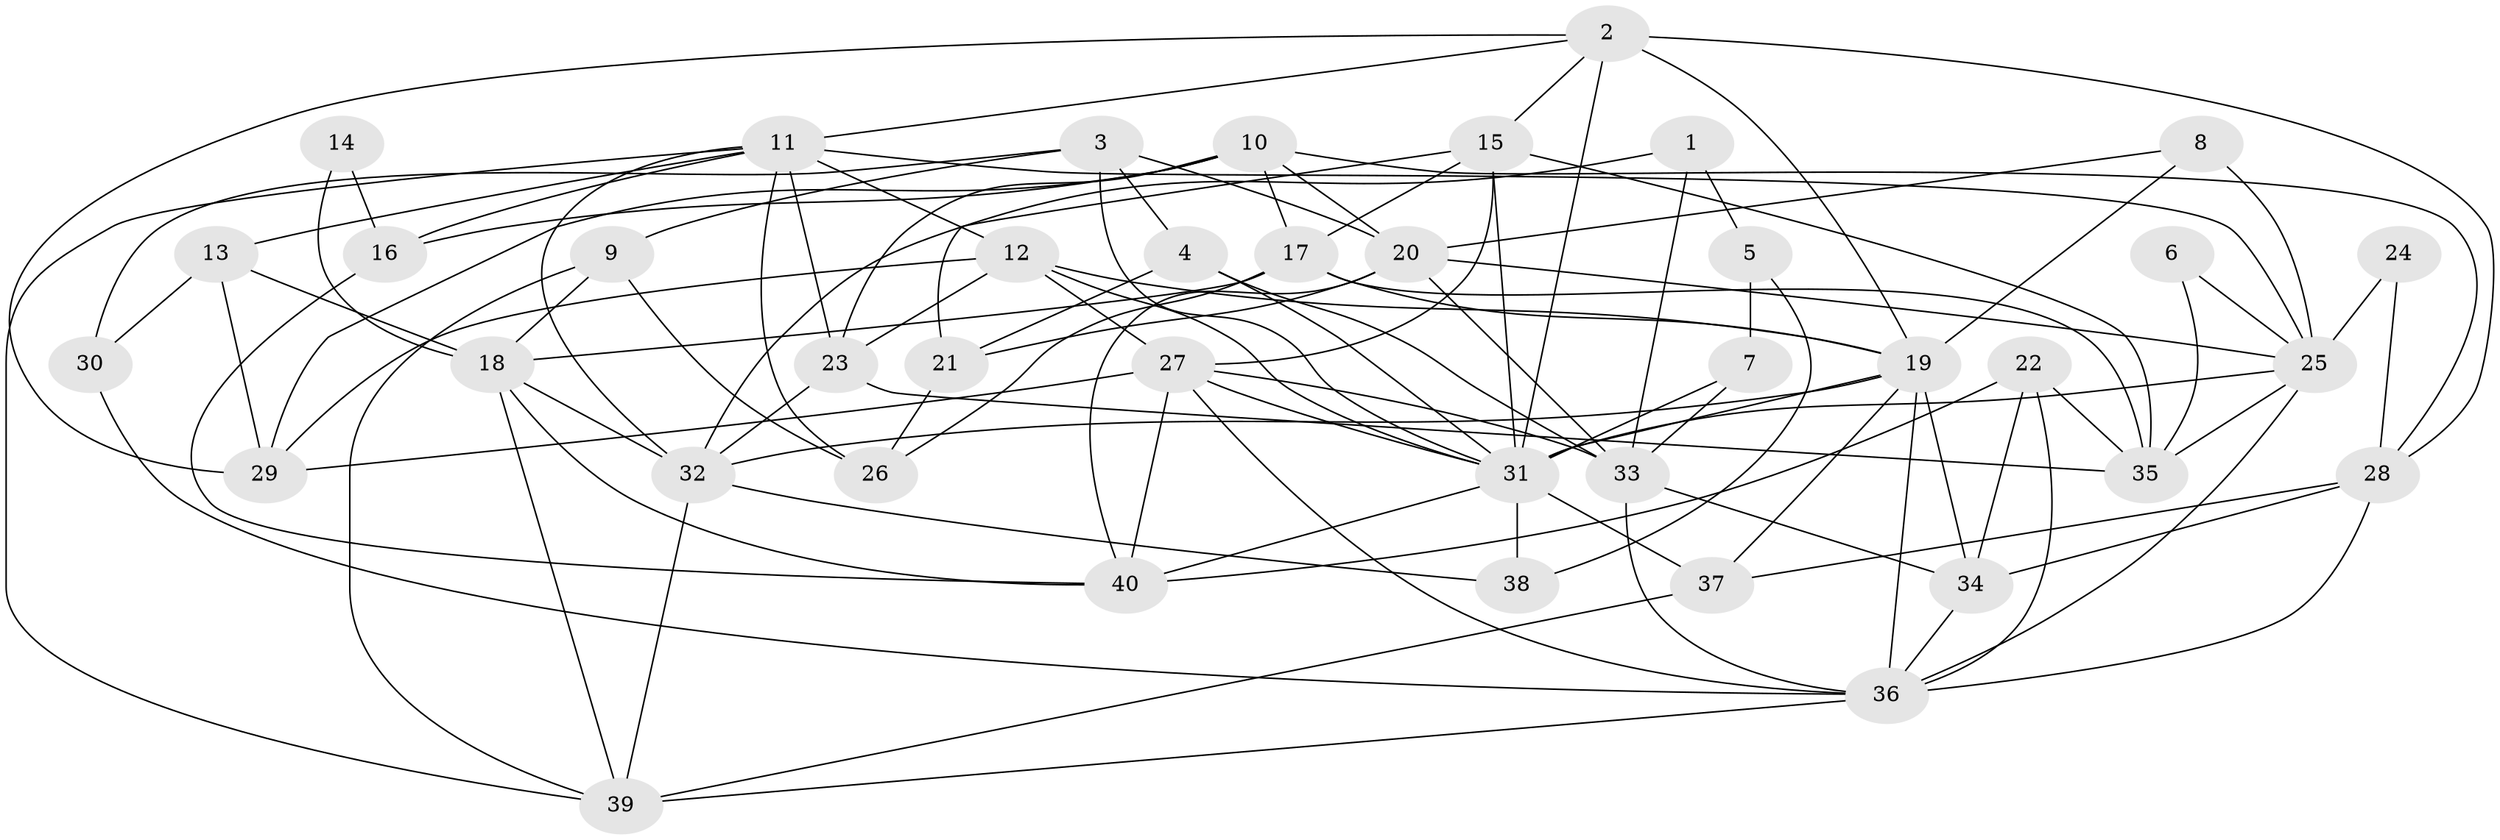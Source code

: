 // original degree distribution, {2: 0.2, 3: 0.175, 5: 0.1875, 6: 0.075, 4: 0.3, 7: 0.0375, 8: 0.0125, 10: 0.0125}
// Generated by graph-tools (version 1.1) at 2025/02/03/09/25 03:02:04]
// undirected, 40 vertices, 106 edges
graph export_dot {
graph [start="1"]
  node [color=gray90,style=filled];
  1;
  2;
  3;
  4;
  5;
  6;
  7;
  8;
  9;
  10;
  11;
  12;
  13;
  14;
  15;
  16;
  17;
  18;
  19;
  20;
  21;
  22;
  23;
  24;
  25;
  26;
  27;
  28;
  29;
  30;
  31;
  32;
  33;
  34;
  35;
  36;
  37;
  38;
  39;
  40;
  1 -- 5 [weight=1.0];
  1 -- 32 [weight=1.0];
  1 -- 33 [weight=1.0];
  2 -- 11 [weight=1.0];
  2 -- 15 [weight=1.0];
  2 -- 19 [weight=2.0];
  2 -- 28 [weight=1.0];
  2 -- 29 [weight=1.0];
  2 -- 31 [weight=1.0];
  3 -- 4 [weight=1.0];
  3 -- 9 [weight=1.0];
  3 -- 20 [weight=1.0];
  3 -- 30 [weight=1.0];
  3 -- 31 [weight=1.0];
  4 -- 21 [weight=1.0];
  4 -- 31 [weight=1.0];
  4 -- 33 [weight=2.0];
  5 -- 7 [weight=1.0];
  5 -- 38 [weight=1.0];
  6 -- 25 [weight=1.0];
  6 -- 35 [weight=1.0];
  7 -- 31 [weight=1.0];
  7 -- 33 [weight=2.0];
  8 -- 19 [weight=1.0];
  8 -- 20 [weight=1.0];
  8 -- 25 [weight=2.0];
  9 -- 18 [weight=1.0];
  9 -- 26 [weight=1.0];
  9 -- 39 [weight=1.0];
  10 -- 16 [weight=1.0];
  10 -- 17 [weight=1.0];
  10 -- 20 [weight=1.0];
  10 -- 23 [weight=1.0];
  10 -- 28 [weight=1.0];
  10 -- 29 [weight=1.0];
  11 -- 12 [weight=1.0];
  11 -- 13 [weight=1.0];
  11 -- 16 [weight=1.0];
  11 -- 23 [weight=1.0];
  11 -- 25 [weight=2.0];
  11 -- 26 [weight=1.0];
  11 -- 32 [weight=1.0];
  11 -- 39 [weight=1.0];
  12 -- 19 [weight=1.0];
  12 -- 23 [weight=1.0];
  12 -- 27 [weight=1.0];
  12 -- 29 [weight=1.0];
  12 -- 31 [weight=1.0];
  13 -- 18 [weight=1.0];
  13 -- 29 [weight=1.0];
  13 -- 30 [weight=1.0];
  14 -- 16 [weight=1.0];
  14 -- 18 [weight=1.0];
  15 -- 17 [weight=1.0];
  15 -- 21 [weight=2.0];
  15 -- 27 [weight=1.0];
  15 -- 31 [weight=1.0];
  15 -- 35 [weight=1.0];
  16 -- 40 [weight=1.0];
  17 -- 18 [weight=1.0];
  17 -- 19 [weight=2.0];
  17 -- 26 [weight=1.0];
  17 -- 35 [weight=2.0];
  18 -- 32 [weight=1.0];
  18 -- 39 [weight=1.0];
  18 -- 40 [weight=1.0];
  19 -- 31 [weight=1.0];
  19 -- 32 [weight=1.0];
  19 -- 34 [weight=1.0];
  19 -- 36 [weight=1.0];
  19 -- 37 [weight=1.0];
  20 -- 21 [weight=1.0];
  20 -- 25 [weight=1.0];
  20 -- 33 [weight=1.0];
  20 -- 40 [weight=1.0];
  21 -- 26 [weight=1.0];
  22 -- 34 [weight=1.0];
  22 -- 35 [weight=1.0];
  22 -- 36 [weight=1.0];
  22 -- 40 [weight=1.0];
  23 -- 32 [weight=1.0];
  23 -- 35 [weight=1.0];
  24 -- 25 [weight=1.0];
  24 -- 28 [weight=1.0];
  25 -- 31 [weight=1.0];
  25 -- 35 [weight=1.0];
  25 -- 36 [weight=1.0];
  27 -- 29 [weight=1.0];
  27 -- 31 [weight=1.0];
  27 -- 33 [weight=1.0];
  27 -- 36 [weight=1.0];
  27 -- 40 [weight=1.0];
  28 -- 34 [weight=1.0];
  28 -- 36 [weight=1.0];
  28 -- 37 [weight=1.0];
  30 -- 36 [weight=1.0];
  31 -- 37 [weight=2.0];
  31 -- 38 [weight=2.0];
  31 -- 40 [weight=1.0];
  32 -- 38 [weight=1.0];
  32 -- 39 [weight=1.0];
  33 -- 34 [weight=2.0];
  33 -- 36 [weight=1.0];
  34 -- 36 [weight=1.0];
  36 -- 39 [weight=1.0];
  37 -- 39 [weight=1.0];
}
